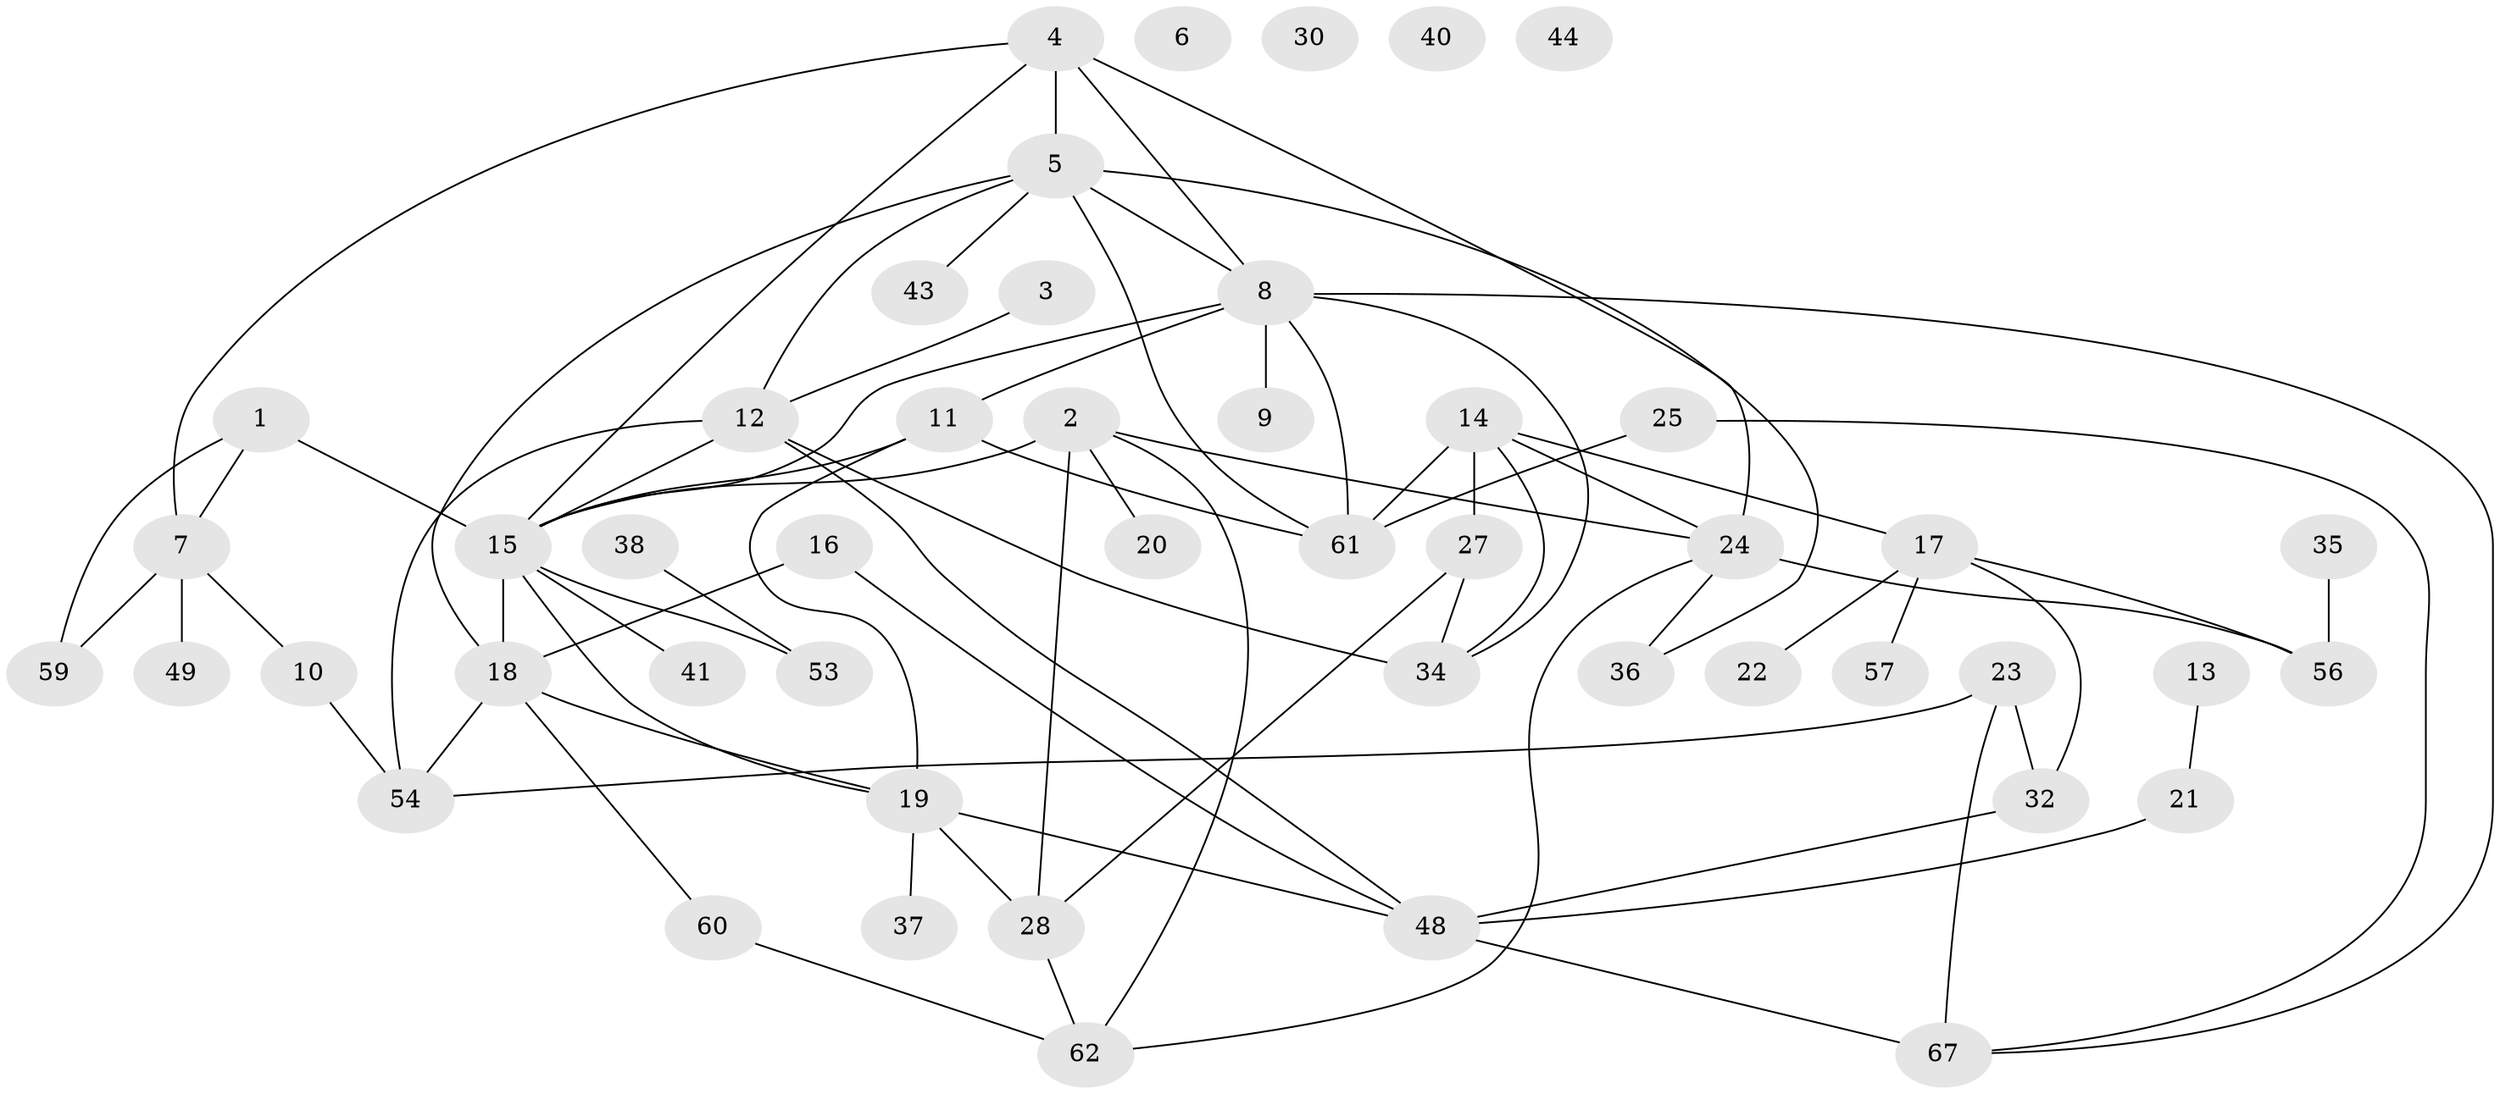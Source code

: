 // original degree distribution, {3: 0.2, 1: 0.24, 4: 0.2, 0: 0.04, 2: 0.17333333333333334, 6: 0.05333333333333334, 5: 0.08, 7: 0.013333333333333334}
// Generated by graph-tools (version 1.1) at 2025/41/03/06/25 10:41:20]
// undirected, 49 vertices, 76 edges
graph export_dot {
graph [start="1"]
  node [color=gray90,style=filled];
  1 [super="+52"];
  2 [super="+26"];
  3;
  4 [super="+71"];
  5 [super="+51"];
  6;
  7 [super="+74"];
  8 [super="+73"];
  9;
  10;
  11;
  12 [super="+46"];
  13 [super="+50"];
  14 [super="+29"];
  15 [super="+63"];
  16;
  17 [super="+66"];
  18 [super="+68"];
  19 [super="+39"];
  20;
  21;
  22 [super="+42"];
  23;
  24 [super="+45"];
  25 [super="+47"];
  27 [super="+31"];
  28 [super="+55"];
  30 [super="+64"];
  32 [super="+33"];
  34;
  35 [super="+75"];
  36;
  37;
  38;
  40;
  41;
  43;
  44;
  48 [super="+69"];
  49 [super="+65"];
  53 [super="+58"];
  54;
  56;
  57;
  59;
  60;
  61 [super="+70"];
  62;
  67 [super="+72"];
  1 -- 15;
  1 -- 59;
  1 -- 7;
  2 -- 20;
  2 -- 24;
  2 -- 28;
  2 -- 62;
  2 -- 15;
  3 -- 12;
  4 -- 8;
  4 -- 15;
  4 -- 24;
  4 -- 5;
  4 -- 7;
  5 -- 12;
  5 -- 36;
  5 -- 43;
  5 -- 61;
  5 -- 8;
  5 -- 18;
  7 -- 49;
  7 -- 10;
  7 -- 59;
  8 -- 11;
  8 -- 61;
  8 -- 34;
  8 -- 67;
  8 -- 9;
  8 -- 15;
  10 -- 54;
  11 -- 19;
  11 -- 15;
  11 -- 61;
  12 -- 34;
  12 -- 54;
  12 -- 15;
  12 -- 48;
  13 -- 21;
  14 -- 17;
  14 -- 27;
  14 -- 34;
  14 -- 61 [weight=2];
  14 -- 24 [weight=2];
  15 -- 41;
  15 -- 18;
  15 -- 19;
  15 -- 53;
  16 -- 48;
  16 -- 18;
  17 -- 57;
  17 -- 56;
  17 -- 22;
  17 -- 32;
  18 -- 19;
  18 -- 54;
  18 -- 60;
  19 -- 37;
  19 -- 48;
  19 -- 28;
  21 -- 48;
  23 -- 32;
  23 -- 54;
  23 -- 67;
  24 -- 62;
  24 -- 36;
  24 -- 56;
  25 -- 67;
  25 -- 61;
  27 -- 34;
  27 -- 28;
  28 -- 62;
  32 -- 48;
  35 -- 56;
  38 -- 53;
  48 -- 67 [weight=2];
  60 -- 62;
}
